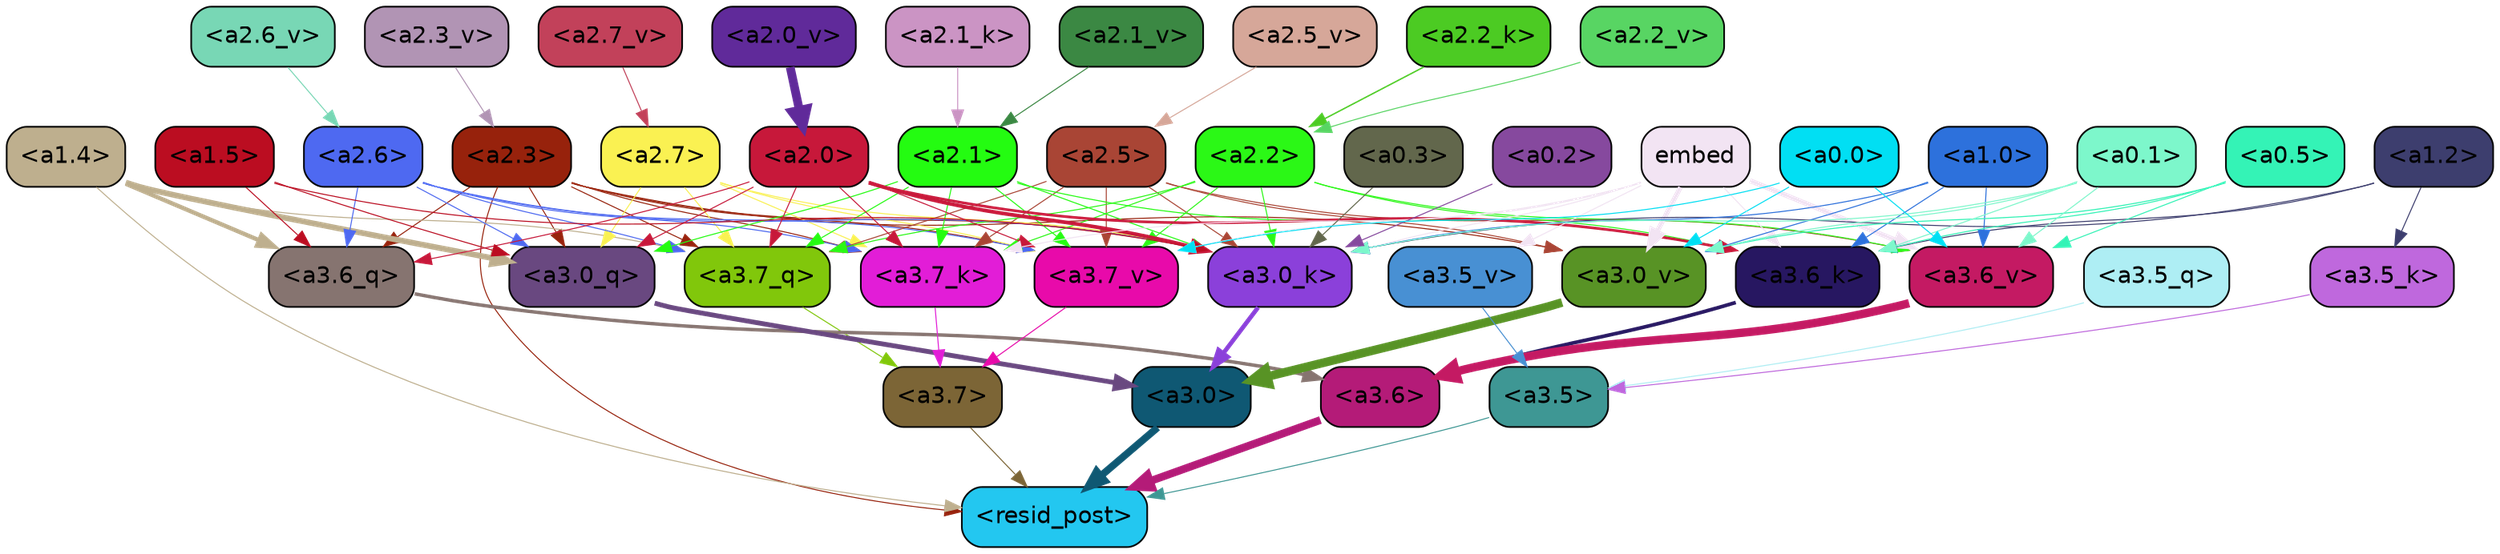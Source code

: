 strict digraph "" {
	graph [bgcolor=transparent,
		layout=dot,
		overlap=false,
		splines=true
	];
	"<a3.7>"	[color=black,
		fillcolor="#7c6536",
		fontname=Helvetica,
		shape=box,
		style="filled, rounded"];
	"<resid_post>"	[color=black,
		fillcolor="#23c7f0",
		fontname=Helvetica,
		shape=box,
		style="filled, rounded"];
	"<a3.7>" -> "<resid_post>"	[color="#7c6536",
		penwidth=0.6];
	"<a3.6>"	[color=black,
		fillcolor="#b41b78",
		fontname=Helvetica,
		shape=box,
		style="filled, rounded"];
	"<a3.6>" -> "<resid_post>"	[color="#b41b78",
		penwidth=4.648244500160217];
	"<a3.5>"	[color=black,
		fillcolor="#3e9794",
		fontname=Helvetica,
		shape=box,
		style="filled, rounded"];
	"<a3.5>" -> "<resid_post>"	[color="#3e9794",
		penwidth=0.6];
	"<a3.0>"	[color=black,
		fillcolor="#0f5873",
		fontname=Helvetica,
		shape=box,
		style="filled, rounded"];
	"<a3.0>" -> "<resid_post>"	[color="#0f5873",
		penwidth=4.3288813829422];
	"<a2.3>"	[color=black,
		fillcolor="#97220c",
		fontname=Helvetica,
		shape=box,
		style="filled, rounded"];
	"<a2.3>" -> "<resid_post>"	[color="#97220c",
		penwidth=0.6];
	"<a3.7_q>"	[color=black,
		fillcolor="#81c70b",
		fontname=Helvetica,
		shape=box,
		style="filled, rounded"];
	"<a2.3>" -> "<a3.7_q>"	[color="#97220c",
		penwidth=0.6];
	"<a3.6_q>"	[color=black,
		fillcolor="#867470",
		fontname=Helvetica,
		shape=box,
		style="filled, rounded"];
	"<a2.3>" -> "<a3.6_q>"	[color="#97220c",
		penwidth=0.6];
	"<a3.0_q>"	[color=black,
		fillcolor="#694880",
		fontname=Helvetica,
		shape=box,
		style="filled, rounded"];
	"<a2.3>" -> "<a3.0_q>"	[color="#97220c",
		penwidth=0.6];
	"<a3.7_k>"	[color=black,
		fillcolor="#e21dd7",
		fontname=Helvetica,
		shape=box,
		style="filled, rounded"];
	"<a2.3>" -> "<a3.7_k>"	[color="#97220c",
		penwidth=0.6];
	"<a3.0_k>"	[color=black,
		fillcolor="#8b40da",
		fontname=Helvetica,
		shape=box,
		style="filled, rounded"];
	"<a2.3>" -> "<a3.0_k>"	[color="#97220c",
		penwidth=0.6];
	"<a3.7_v>"	[color=black,
		fillcolor="#e80aaa",
		fontname=Helvetica,
		shape=box,
		style="filled, rounded"];
	"<a2.3>" -> "<a3.7_v>"	[color="#97220c",
		penwidth=0.6];
	"<a3.0_v>"	[color=black,
		fillcolor="#589325",
		fontname=Helvetica,
		shape=box,
		style="filled, rounded"];
	"<a2.3>" -> "<a3.0_v>"	[color="#97220c",
		penwidth=0.6];
	"<a1.4>"	[color=black,
		fillcolor="#beaf8e",
		fontname=Helvetica,
		shape=box,
		style="filled, rounded"];
	"<a1.4>" -> "<resid_post>"	[color="#beaf8e",
		penwidth=0.6];
	"<a1.4>" -> "<a3.7_q>"	[color="#beaf8e",
		penwidth=0.6];
	"<a1.4>" -> "<a3.6_q>"	[color="#beaf8e",
		penwidth=2.5397292599081993];
	"<a1.4>" -> "<a3.0_q>"	[color="#beaf8e",
		penwidth=3.3985572457313538];
	"<a3.7_q>" -> "<a3.7>"	[color="#81c70b",
		penwidth=0.6];
	"<a3.6_q>" -> "<a3.6>"	[color="#867470",
		penwidth=2.03758105635643];
	"<a3.5_q>"	[color=black,
		fillcolor="#aeeef4",
		fontname=Helvetica,
		shape=box,
		style="filled, rounded"];
	"<a3.5_q>" -> "<a3.5>"	[color="#aeeef4",
		penwidth=0.6];
	"<a3.0_q>" -> "<a3.0>"	[color="#694880",
		penwidth=2.8638100624084473];
	"<a3.7_k>" -> "<a3.7>"	[color="#e21dd7",
		penwidth=0.6];
	"<a3.6_k>"	[color=black,
		fillcolor="#271761",
		fontname=Helvetica,
		shape=box,
		style="filled, rounded"];
	"<a3.6_k>" -> "<a3.6>"	[color="#271761",
		penwidth=2.174198240041733];
	"<a3.5_k>"	[color=black,
		fillcolor="#bf68dd",
		fontname=Helvetica,
		shape=box,
		style="filled, rounded"];
	"<a3.5_k>" -> "<a3.5>"	[color="#bf68dd",
		penwidth=0.6];
	"<a3.0_k>" -> "<a3.0>"	[color="#8b40da",
		penwidth=2.6274144649505615];
	"<a3.7_v>" -> "<a3.7>"	[color="#e80aaa",
		penwidth=0.6];
	"<a3.6_v>"	[color=black,
		fillcolor="#c41a63",
		fontname=Helvetica,
		shape=box,
		style="filled, rounded"];
	"<a3.6_v>" -> "<a3.6>"	[color="#c41a63",
		penwidth=5.002329230308533];
	"<a3.5_v>"	[color=black,
		fillcolor="#4890d3",
		fontname=Helvetica,
		shape=box,
		style="filled, rounded"];
	"<a3.5_v>" -> "<a3.5>"	[color="#4890d3",
		penwidth=0.6];
	"<a3.0_v>" -> "<a3.0>"	[color="#589325",
		penwidth=5.188832879066467];
	"<a2.7>"	[color=black,
		fillcolor="#faf152",
		fontname=Helvetica,
		shape=box,
		style="filled, rounded"];
	"<a2.7>" -> "<a3.7_q>"	[color="#faf152",
		penwidth=0.6];
	"<a2.7>" -> "<a3.0_q>"	[color="#faf152",
		penwidth=0.6];
	"<a2.7>" -> "<a3.7_k>"	[color="#faf152",
		penwidth=0.6];
	"<a2.7>" -> "<a3.0_k>"	[color="#faf152",
		penwidth=0.6];
	"<a2.7>" -> "<a3.7_v>"	[color="#faf152",
		penwidth=0.6];
	"<a2.6>"	[color=black,
		fillcolor="#4e69f1",
		fontname=Helvetica,
		shape=box,
		style="filled, rounded"];
	"<a2.6>" -> "<a3.7_q>"	[color="#4e69f1",
		penwidth=0.6];
	"<a2.6>" -> "<a3.6_q>"	[color="#4e69f1",
		penwidth=0.6];
	"<a2.6>" -> "<a3.0_q>"	[color="#4e69f1",
		penwidth=0.6];
	"<a2.6>" -> "<a3.7_k>"	[color="#4e69f1",
		penwidth=0.6];
	"<a2.6>" -> "<a3.0_k>"	[color="#4e69f1",
		penwidth=0.6];
	"<a2.6>" -> "<a3.7_v>"	[color="#4e69f1",
		penwidth=0.6];
	"<a2.5>"	[color=black,
		fillcolor="#a94535",
		fontname=Helvetica,
		shape=box,
		style="filled, rounded"];
	"<a2.5>" -> "<a3.7_q>"	[color="#a94535",
		penwidth=0.6];
	"<a2.5>" -> "<a3.7_k>"	[color="#a94535",
		penwidth=0.6];
	"<a2.5>" -> "<a3.0_k>"	[color="#a94535",
		penwidth=0.6];
	"<a2.5>" -> "<a3.7_v>"	[color="#a94535",
		penwidth=0.6];
	"<a2.5>" -> "<a3.6_v>"	[color="#a94535",
		penwidth=0.6];
	"<a2.5>" -> "<a3.0_v>"	[color="#a94535",
		penwidth=0.6];
	"<a2.2>"	[color=black,
		fillcolor="#2bf816",
		fontname=Helvetica,
		shape=box,
		style="filled, rounded"];
	"<a2.2>" -> "<a3.7_q>"	[color="#2bf816",
		penwidth=0.6];
	"<a2.2>" -> "<a3.7_k>"	[color="#2bf816",
		penwidth=0.6];
	"<a2.2>" -> "<a3.6_k>"	[color="#2bf816",
		penwidth=0.6];
	"<a2.2>" -> "<a3.0_k>"	[color="#2bf816",
		penwidth=0.6];
	"<a2.2>" -> "<a3.7_v>"	[color="#2bf816",
		penwidth=0.6];
	"<a2.2>" -> "<a3.6_v>"	[color="#2bf816",
		penwidth=0.6];
	"<a2.1>"	[color=black,
		fillcolor="#24fc11",
		fontname=Helvetica,
		shape=box,
		style="filled, rounded"];
	"<a2.1>" -> "<a3.7_q>"	[color="#24fc11",
		penwidth=0.6];
	"<a2.1>" -> "<a3.0_q>"	[color="#24fc11",
		penwidth=0.6];
	"<a2.1>" -> "<a3.7_k>"	[color="#24fc11",
		penwidth=0.6];
	"<a2.1>" -> "<a3.6_k>"	[color="#24fc11",
		penwidth=0.6];
	"<a2.1>" -> "<a3.0_k>"	[color="#24fc11",
		penwidth=0.6];
	"<a2.1>" -> "<a3.7_v>"	[color="#24fc11",
		penwidth=0.6];
	"<a2.0>"	[color=black,
		fillcolor="#c7183a",
		fontname=Helvetica,
		shape=box,
		style="filled, rounded"];
	"<a2.0>" -> "<a3.7_q>"	[color="#c7183a",
		penwidth=0.6];
	"<a2.0>" -> "<a3.6_q>"	[color="#c7183a",
		penwidth=0.6];
	"<a2.0>" -> "<a3.0_q>"	[color="#c7183a",
		penwidth=0.6];
	"<a2.0>" -> "<a3.7_k>"	[color="#c7183a",
		penwidth=0.6];
	"<a2.0>" -> "<a3.6_k>"	[color="#c7183a",
		penwidth=1.5717863738536835];
	"<a2.0>" -> "<a3.0_k>"	[color="#c7183a",
		penwidth=2.205150544643402];
	"<a2.0>" -> "<a3.7_v>"	[color="#c7183a",
		penwidth=0.6];
	"<a1.5>"	[color=black,
		fillcolor="#bb0d21",
		fontname=Helvetica,
		shape=box,
		style="filled, rounded"];
	"<a1.5>" -> "<a3.6_q>"	[color="#bb0d21",
		penwidth=0.6];
	"<a1.5>" -> "<a3.0_q>"	[color="#bb0d21",
		penwidth=0.6];
	"<a1.5>" -> "<a3.0_k>"	[color="#bb0d21",
		penwidth=0.6];
	embed	[color=black,
		fillcolor="#f2e4f3",
		fontname=Helvetica,
		shape=box,
		style="filled, rounded"];
	embed -> "<a3.7_k>"	[color="#f2e4f3",
		penwidth=0.6];
	embed -> "<a3.6_k>"	[color="#f2e4f3",
		penwidth=0.6];
	embed -> "<a3.0_k>"	[color="#f2e4f3",
		penwidth=0.6];
	embed -> "<a3.7_v>"	[color="#f2e4f3",
		penwidth=0.6];
	embed -> "<a3.6_v>"	[color="#f2e4f3",
		penwidth=2.882729172706604];
	embed -> "<a3.5_v>"	[color="#f2e4f3",
		penwidth=0.6];
	embed -> "<a3.0_v>"	[color="#f2e4f3",
		penwidth=2.812090039253235];
	"<a1.2>"	[color=black,
		fillcolor="#3d3e6e",
		fontname=Helvetica,
		shape=box,
		style="filled, rounded"];
	"<a1.2>" -> "<a3.6_k>"	[color="#3d3e6e",
		penwidth=0.6];
	"<a1.2>" -> "<a3.5_k>"	[color="#3d3e6e",
		penwidth=0.6];
	"<a1.2>" -> "<a3.0_k>"	[color="#3d3e6e",
		penwidth=0.6];
	"<a1.0>"	[color=black,
		fillcolor="#2d71dc",
		fontname=Helvetica,
		shape=box,
		style="filled, rounded"];
	"<a1.0>" -> "<a3.6_k>"	[color="#2d71dc",
		penwidth=0.6];
	"<a1.0>" -> "<a3.0_k>"	[color="#2d71dc",
		penwidth=0.6];
	"<a1.0>" -> "<a3.6_v>"	[color="#2d71dc",
		penwidth=0.6];
	"<a1.0>" -> "<a3.0_v>"	[color="#2d71dc",
		penwidth=0.6];
	"<a0.5>"	[color=black,
		fillcolor="#34f3b6",
		fontname=Helvetica,
		shape=box,
		style="filled, rounded"];
	"<a0.5>" -> "<a3.6_k>"	[color="#34f3b6",
		penwidth=0.6];
	"<a0.5>" -> "<a3.6_v>"	[color="#34f3b6",
		penwidth=0.6];
	"<a0.5>" -> "<a3.0_v>"	[color="#34f3b6",
		penwidth=0.6281400918960571];
	"<a0.1>"	[color=black,
		fillcolor="#7df7cb",
		fontname=Helvetica,
		shape=box,
		style="filled, rounded"];
	"<a0.1>" -> "<a3.6_k>"	[color="#7df7cb",
		penwidth=0.6];
	"<a0.1>" -> "<a3.0_k>"	[color="#7df7cb",
		penwidth=0.6];
	"<a0.1>" -> "<a3.6_v>"	[color="#7df7cb",
		penwidth=0.6];
	"<a0.1>" -> "<a3.0_v>"	[color="#7df7cb",
		penwidth=0.6];
	"<a0.3>"	[color=black,
		fillcolor="#62674c",
		fontname=Helvetica,
		shape=box,
		style="filled, rounded"];
	"<a0.3>" -> "<a3.0_k>"	[color="#62674c",
		penwidth=0.6];
	"<a0.2>"	[color=black,
		fillcolor="#86499e",
		fontname=Helvetica,
		shape=box,
		style="filled, rounded"];
	"<a0.2>" -> "<a3.0_k>"	[color="#86499e",
		penwidth=0.6];
	"<a0.0>"	[color=black,
		fillcolor="#01dff3",
		fontname=Helvetica,
		shape=box,
		style="filled, rounded"];
	"<a0.0>" -> "<a3.7_v>"	[color="#01dff3",
		penwidth=0.6];
	"<a0.0>" -> "<a3.6_v>"	[color="#01dff3",
		penwidth=0.6];
	"<a0.0>" -> "<a3.0_v>"	[color="#01dff3",
		penwidth=0.6];
	"<a2.2_k>"	[color=black,
		fillcolor="#4ccb23",
		fontname=Helvetica,
		shape=box,
		style="filled, rounded"];
	"<a2.2_k>" -> "<a2.2>"	[color="#4ccb23",
		penwidth=0.8337457180023193];
	"<a2.1_k>"	[color=black,
		fillcolor="#cb94c4",
		fontname=Helvetica,
		shape=box,
		style="filled, rounded"];
	"<a2.1_k>" -> "<a2.1>"	[color="#cb94c4",
		penwidth=0.6];
	"<a2.7_v>"	[color=black,
		fillcolor="#c2415a",
		fontname=Helvetica,
		shape=box,
		style="filled, rounded"];
	"<a2.7_v>" -> "<a2.7>"	[color="#c2415a",
		penwidth=0.6];
	"<a2.6_v>"	[color=black,
		fillcolor="#78d7b5",
		fontname=Helvetica,
		shape=box,
		style="filled, rounded"];
	"<a2.6_v>" -> "<a2.6>"	[color="#78d7b5",
		penwidth=0.6];
	"<a2.5_v>"	[color=black,
		fillcolor="#d6a799",
		fontname=Helvetica,
		shape=box,
		style="filled, rounded"];
	"<a2.5_v>" -> "<a2.5>"	[color="#d6a799",
		penwidth=0.6];
	"<a2.3_v>"	[color=black,
		fillcolor="#b194b4",
		fontname=Helvetica,
		shape=box,
		style="filled, rounded"];
	"<a2.3_v>" -> "<a2.3>"	[color="#b194b4",
		penwidth=0.6];
	"<a2.2_v>"	[color=black,
		fillcolor="#58d563",
		fontname=Helvetica,
		shape=box,
		style="filled, rounded"];
	"<a2.2_v>" -> "<a2.2>"	[color="#58d563",
		penwidth=0.6];
	"<a2.1_v>"	[color=black,
		fillcolor="#3b8843",
		fontname=Helvetica,
		shape=box,
		style="filled, rounded"];
	"<a2.1_v>" -> "<a2.1>"	[color="#3b8843",
		penwidth=0.6];
	"<a2.0_v>"	[color=black,
		fillcolor="#602a9a",
		fontname=Helvetica,
		shape=box,
		style="filled, rounded"];
	"<a2.0_v>" -> "<a2.0>"	[color="#602a9a",
		penwidth=5.211444020271301];
}
